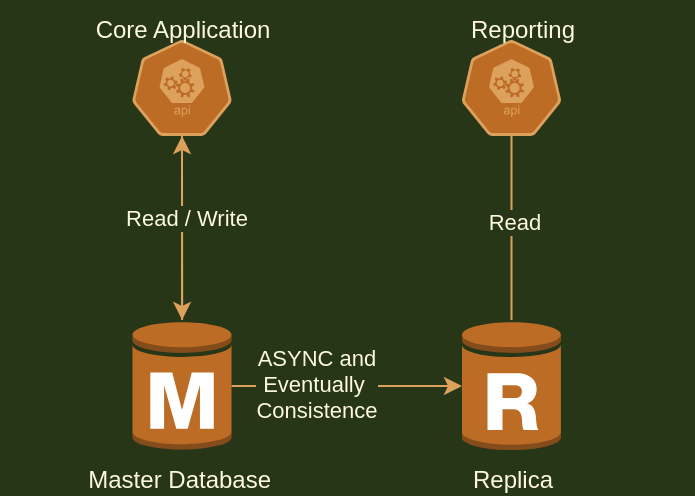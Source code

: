 <mxfile version="20.2.3" type="github">
  <diagram id="fcl4VxJA5ncnC9aE68TF" name="Page-1">
    <mxGraphModel dx="946" dy="553" grid="1" gridSize="10" guides="1" tooltips="1" connect="1" arrows="1" fold="1" page="1" pageScale="1" pageWidth="827" pageHeight="1169" background="#283618" math="0" shadow="0">
      <root>
        <mxCell id="0" />
        <mxCell id="1" parent="0" />
        <mxCell id="EODrSN0-kxntu1sQs5Ny-5" style="edgeStyle=orthogonalEdgeStyle;rounded=0;orthogonalLoop=1;jettySize=auto;html=1;labelBackgroundColor=#283618;strokeColor=#DDA15E;fontColor=#FEFAE0;" edge="1" parent="1" source="EODrSN0-kxntu1sQs5Ny-1" target="EODrSN0-kxntu1sQs5Ny-2">
          <mxGeometry relative="1" as="geometry" />
        </mxCell>
        <mxCell id="EODrSN0-kxntu1sQs5Ny-8" style="edgeStyle=orthogonalEdgeStyle;rounded=0;orthogonalLoop=1;jettySize=auto;html=1;entryX=0;entryY=0.5;entryDx=0;entryDy=0;entryPerimeter=0;labelBackgroundColor=#283618;strokeColor=#DDA15E;fontColor=#FEFAE0;" edge="1" parent="1" source="EODrSN0-kxntu1sQs5Ny-1" target="EODrSN0-kxntu1sQs5Ny-7">
          <mxGeometry relative="1" as="geometry" />
        </mxCell>
        <mxCell id="EODrSN0-kxntu1sQs5Ny-9" value="ASYNC and&lt;br&gt;Eventually&amp;nbsp;&lt;br&gt;Consistence" style="edgeLabel;html=1;align=center;verticalAlign=middle;resizable=0;points=[];labelBackgroundColor=#283618;fontColor=#FEFAE0;" vertex="1" connectable="0" parent="EODrSN0-kxntu1sQs5Ny-8">
          <mxGeometry x="-0.267" y="1" relative="1" as="geometry">
            <mxPoint as="offset" />
          </mxGeometry>
        </mxCell>
        <mxCell id="EODrSN0-kxntu1sQs5Ny-1" value="Master Database&amp;nbsp;" style="outlineConnect=0;dashed=0;verticalLabelPosition=bottom;verticalAlign=top;align=center;html=1;shape=mxgraph.aws3.rds_db_instance;fillColor=#BC6C25;strokeColor=#DDA15E;fontColor=#FEFAE0;" vertex="1" parent="1">
          <mxGeometry x="265.25" y="260" width="49.5" height="66" as="geometry" />
        </mxCell>
        <mxCell id="EODrSN0-kxntu1sQs5Ny-4" style="edgeStyle=orthogonalEdgeStyle;rounded=0;orthogonalLoop=1;jettySize=auto;html=1;labelBackgroundColor=#283618;strokeColor=#DDA15E;fontColor=#FEFAE0;" edge="1" parent="1" source="EODrSN0-kxntu1sQs5Ny-2" target="EODrSN0-kxntu1sQs5Ny-1">
          <mxGeometry relative="1" as="geometry" />
        </mxCell>
        <mxCell id="EODrSN0-kxntu1sQs5Ny-6" value="Read / Write" style="edgeLabel;html=1;align=center;verticalAlign=middle;resizable=0;points=[];labelBackgroundColor=#283618;fontColor=#FEFAE0;" vertex="1" connectable="0" parent="EODrSN0-kxntu1sQs5Ny-4">
          <mxGeometry x="-0.123" y="2" relative="1" as="geometry">
            <mxPoint as="offset" />
          </mxGeometry>
        </mxCell>
        <mxCell id="EODrSN0-kxntu1sQs5Ny-2" value="" style="sketch=0;html=1;dashed=0;whitespace=wrap;fillColor=#BC6C25;strokeColor=#DDA15E;points=[[0.005,0.63,0],[0.1,0.2,0],[0.9,0.2,0],[0.5,0,0],[0.995,0.63,0],[0.72,0.99,0],[0.5,1,0],[0.28,0.99,0]];shape=mxgraph.kubernetes.icon;prIcon=api;fontColor=#FEFAE0;" vertex="1" parent="1">
          <mxGeometry x="200" y="120" width="180" height="48" as="geometry" />
        </mxCell>
        <mxCell id="EODrSN0-kxntu1sQs5Ny-3" value="Core Application" style="text;html=1;align=center;verticalAlign=middle;resizable=0;points=[];autosize=1;strokeColor=none;fillColor=none;fontColor=#FEFAE0;" vertex="1" parent="1">
          <mxGeometry x="235" y="100" width="110" height="30" as="geometry" />
        </mxCell>
        <mxCell id="EODrSN0-kxntu1sQs5Ny-11" style="edgeStyle=orthogonalEdgeStyle;rounded=0;orthogonalLoop=1;jettySize=auto;html=1;entryX=0.467;entryY=0.76;entryDx=0;entryDy=0;entryPerimeter=0;labelBackgroundColor=#283618;strokeColor=#DDA15E;fontColor=#FEFAE0;" edge="1" parent="1" source="EODrSN0-kxntu1sQs5Ny-7" target="EODrSN0-kxntu1sQs5Ny-10">
          <mxGeometry relative="1" as="geometry">
            <Array as="points">
              <mxPoint x="455" y="157" />
            </Array>
          </mxGeometry>
        </mxCell>
        <mxCell id="EODrSN0-kxntu1sQs5Ny-12" value="Read" style="edgeLabel;html=1;align=center;verticalAlign=middle;resizable=0;points=[];labelBackgroundColor=#283618;fontColor=#FEFAE0;" vertex="1" connectable="0" parent="EODrSN0-kxntu1sQs5Ny-11">
          <mxGeometry x="-0.093" y="-1" relative="1" as="geometry">
            <mxPoint as="offset" />
          </mxGeometry>
        </mxCell>
        <mxCell id="EODrSN0-kxntu1sQs5Ny-7" value="Replica" style="outlineConnect=0;dashed=0;verticalLabelPosition=bottom;verticalAlign=top;align=center;html=1;shape=mxgraph.aws3.rds_db_instance_read_replica;fillColor=#BC6C25;strokeColor=#DDA15E;fontColor=#FEFAE0;" vertex="1" parent="1">
          <mxGeometry x="430" y="260" width="49.5" height="66" as="geometry" />
        </mxCell>
        <mxCell id="EODrSN0-kxntu1sQs5Ny-10" value="" style="sketch=0;html=1;dashed=0;whitespace=wrap;fillColor=#BC6C25;strokeColor=#DDA15E;points=[[0.005,0.63,0],[0.1,0.2,0],[0.9,0.2,0],[0.5,0,0],[0.995,0.63,0],[0.72,0.99,0],[0.5,1,0],[0.28,0.99,0]];shape=mxgraph.kubernetes.icon;prIcon=api;fontColor=#FEFAE0;" vertex="1" parent="1">
          <mxGeometry x="364.75" y="120" width="180" height="48" as="geometry" />
        </mxCell>
        <mxCell id="EODrSN0-kxntu1sQs5Ny-13" value="Reporting" style="text;html=1;align=center;verticalAlign=middle;resizable=0;points=[];autosize=1;strokeColor=none;fillColor=none;fontColor=#FEFAE0;" vertex="1" parent="1">
          <mxGeometry x="420" y="100" width="80" height="30" as="geometry" />
        </mxCell>
      </root>
    </mxGraphModel>
  </diagram>
</mxfile>
